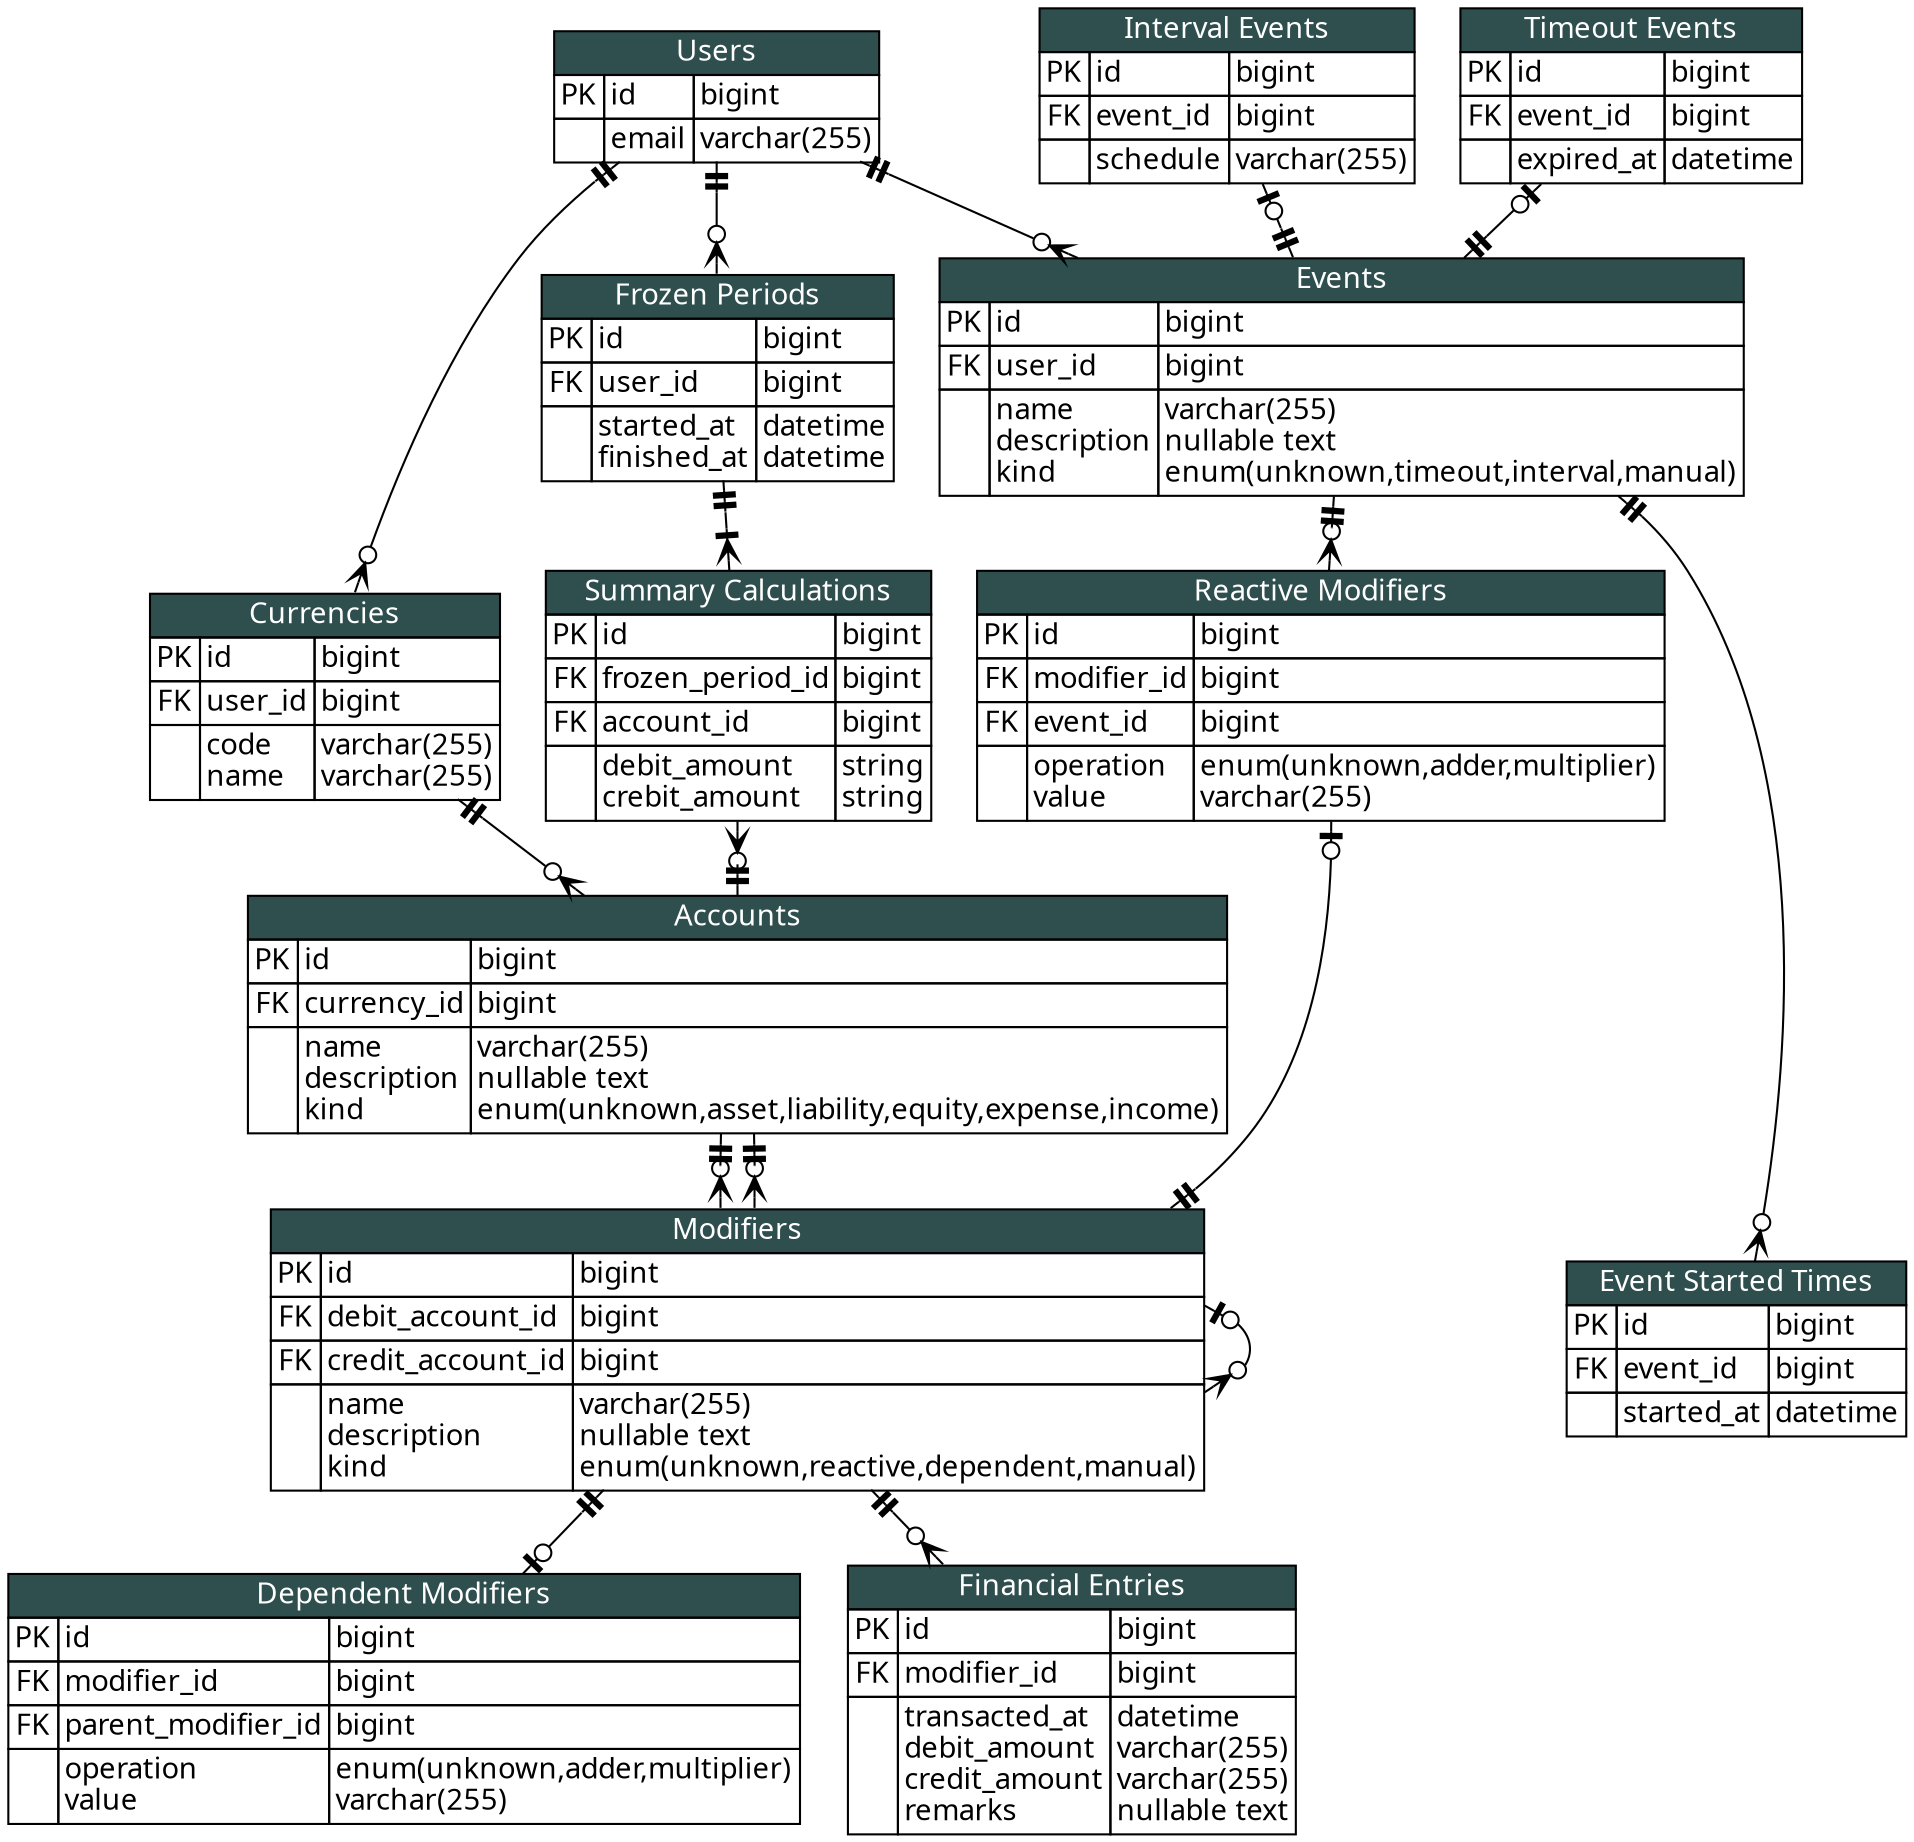digraph {
	graph [
		layout = dot
		splines = true
		nodesep = 0.3
	]
	{
		node [ shape = none margin = 0 fontname="Candara" ]
		users [
			label = <
			<table cellspacing="0" border="0" cellborder="1">
				<tr>
					<td colspan="3" bgcolor="darkslategray">
						<font color="white">
							Users
						</font>
					</td>
				</tr>
				<tr>
					<td>PK</td>
					<td align="left">id</td>
					<td align="left">bigint</td>
				</tr>
				<tr>
					<td></td>
					<td>
						email<br align="left"/>
					</td>
					<td>
						varchar(255)<br align="left"/>
					</td>
				</tr>
			</table>
			>
		]
		currencies [
			label = <
			<table cellspacing="0" border="0" cellborder="1">
				<tr>
					<td colspan="3" bgcolor="darkslategray">
						<font color="white">
							Currencies
						</font>
					</td>
				</tr>
				<tr>
					<td>PK</td>
					<td align="left">id</td>
					<td align="left">bigint</td>
				</tr>
				<tr>
					<td>FK</td>
					<td align="left">user_id</td>
					<td align="left">bigint</td>
				</tr>
				<tr>
					<td></td>
					<td align="left">
						code<br align="left"/>
						name<br align="left"/>
					</td>
					<td align="left">
						varchar(255)<br align="left"/>
						varchar(255)<br align="left"/>
					</td>
				</tr>
			</table>
			>
		]
		accounts [
			label = <
			<table cellspacing="0" border="0" cellborder="1">
				<tr>
					<td colspan="3" bgcolor="darkslategray">
						<font color="white">
							Accounts
						</font>
					</td>
				</tr>
				<tr>
					<td>PK</td>
					<td align="left">id</td>
					<td align="left">bigint</td>
				</tr>
				<tr>
					<td>FK</td>
					<td align="left">currency_id</td>
					<td align="left">bigint</td>
				</tr>
				<tr>
					<td></td>
					<td align="left">
						name<br align="left"/>
						description<br align="left"/>
						kind<br align="left"/>
					</td>
					<td align="left">
						varchar(255)<br align="left"/>
						nullable text<br align="left"/>
						enum(unknown,asset,liability,equity,expense,income)<br align="left"/>
					</td>
				</tr>
			</table>
			>
		]
		events [
			label = <
			<table cellspacing="0" border="0" cellborder="1">
				<tr>
					<td colspan="3" bgcolor="darkslategray">
						<font color="white">
							Events
						</font>
					</td>
				</tr>
				<tr>
					<td>PK</td>
					<td align="left">id</td>
					<td align="left">bigint</td>
				</tr>
				<tr>
					<td>FK</td>
					<td align="left">user_id</td>
					<td align="left">bigint</td>
				</tr>
				<tr>
					<td></td>
					<td align="left">
						name<br align="left"/>
						description<br align="left"/>
						kind<br align="left"/>
					</td>
					<td align="left">
						varchar(255)<br align="left"/>
						nullable text<br align="left"/>
						enum(unknown,timeout,interval,manual)<br align="left"/>
					</td>
				</tr>
			</table>
			>
		]
		timeout_events [
			label = <
			<table cellspacing="0" border="0" cellborder="1">
				<tr>
					<td colspan="3" bgcolor="darkslategray">
						<font color="white">
							Timeout Events
						</font>
					</td>
				</tr>
				<tr>
					<td>PK</td>
					<td align="left">id</td>
					<td align="left">bigint</td>
				</tr>
				<tr>
					<td>FK</td>
					<td align="left">event_id</td>
					<td align="left">bigint</td>
				</tr>
				<tr>
					<td></td>
					<td align="left">
						expired_at<br align="left"/>
					</td>
					<td align="left">
						datetime<br align="left"/>
					</td>
				</tr>
			</table>
			>
		]
		interval_events [
			label = <
			<table cellspacing="0" border="0" cellborder="1">
				<tr>
					<td colspan="3" bgcolor="darkslategray">
						<font color="white">
							Interval Events
						</font>
					</td>
				</tr>
				<tr>
					<td>PK</td>
					<td align="left">id</td>
					<td align="left">bigint</td>
				</tr>
				<tr>
					<td>FK</td>
					<td align="left">event_id</td>
					<td align="left">bigint</td>
				</tr>
				<tr>
					<td></td>
					<td align="left">
						schedule<br align="left"/>
					</td>
					<td align="left">
						varchar(255)<br align="left"/>
					</td>
				</tr>
			</table>
			>
		]
		event_started_times [
			label = <
			<table cellspacing="0" border="0" cellborder="1">
				<tr>
					<td colspan="3" bgcolor="darkslategray">
						<font color="white">
							Event Started Times
						</font>
					</td>
				</tr>
				<tr>
					<td>PK</td>
					<td align="left">id</td>
					<td align="left">bigint</td>
				</tr>
				<tr>
					<td>FK</td>
					<td align="left">event_id</td>
					<td align="left">bigint</td>
				</tr>
				<tr>
					<td></td>
					<td align="left">
						started_at<br align="left"/>
					</td>
					<td align="left">
						datetime<br align="left"/>
					</td>
				</tr>
			</table>
			>
		]
		modifiers [
			label = <
			<table cellspacing="0" border="0" cellborder="1">
				<tr>
					<td colspan="3" bgcolor="darkslategray">
						<font color="white">
							Modifiers
						</font>
					</td>
				</tr>
				<tr>
					<td>PK</td>
					<td align="left">id</td>
					<td align="left">bigint</td>
				</tr>
				<tr>
					<td>FK</td>
					<td align="left">debit_account_id</td>
					<td align="left">bigint</td>
				</tr>
				<tr>
					<td>FK</td>
					<td align="left">credit_account_id</td>
					<td align="left">bigint</td>
				</tr>
				<tr>
					<td></td>
					<td align="left">
						name<br align="left"/>
						description<br align="left"/>
						kind<br align="left"/>
					</td>
					<td align="left">
						varchar(255)<br align="left"/>
						nullable text<br align="left"/>
						enum(unknown,reactive,dependent,manual)<br align="left"/>
					</td>
				</tr>
			</table>
			>
		]
		reactive_modifiers [
			label = <
			<table cellspacing="0" border="0" cellborder="1">
				<tr>
					<td colspan="3" bgcolor="darkslategray">
						<font color="white">
							Reactive Modifiers
						</font>
					</td>
				</tr>
				<tr>
					<td>PK</td>
					<td align="left">id</td>
					<td align="left">bigint</td>
				</tr>
				<tr>
					<td>FK</td>
					<td align="left">modifier_id</td>
					<td align="left">bigint</td>
				</tr>
				<tr>
					<td>FK</td>
					<td align="left">event_id</td>
					<td align="left">bigint</td>
				</tr>
				<tr>
					<td></td>
					<td align="left">
						operation<br align="left"/>
						value<br align="left"/>
					</td>
					<td align="left">
						enum(unknown,adder,multiplier)<br align="left"/>
						varchar(255)<br align="left"/>
					</td>
				</tr>
			</table>
			>
		]
		dependent_modifiers [
			label = <
			<table cellspacing="0" border="0" cellborder="1">
				<tr>
					<td colspan="3" bgcolor="darkslategray">
						<font color="white">
							Dependent Modifiers
						</font>
					</td>
				</tr>
				<tr>
					<td>PK</td>
					<td align="left">id</td>
					<td align="left">bigint</td>
				</tr>
				<tr>
					<td>FK</td>
					<td align="left">modifier_id</td>
					<td align="left">bigint</td>
				</tr>
				<tr>
					<td>FK</td>
					<td align="left">parent_modifier_id</td>
					<td align="left">bigint</td>
				</tr>
				<tr>
					<td></td>
					<td align="left">
						operation<br align="left"/>
						value<br align="left"/>
					</td>
					<td align="left">
						enum(unknown,adder,multiplier)<br align="left"/>
						varchar(255)<br align="left"/>
					</td>
				</tr>
			</table>
			>
		]
		financial_entries [
			label = <
			<table cellspacing="0" border="0" cellborder="1">
				<tr>
					<td colspan="3" bgcolor="darkslategray">
						<font color="white">
							Financial Entries
						</font>
					</td>
				</tr>
				<tr>
					<td>PK</td>
					<td align="left">id</td>
					<td align="left">bigint</td>
				</tr>
				<tr>
					<td>FK</td>
					<td align="left">modifier_id</td>
					<td align="left">bigint</td>
				</tr>
				<tr>
					<td></td>
					<td align="left">
						transacted_at<br align="left"/>
						debit_amount<br align="left"/>
						credit_amount<br align="left"/>
						remarks<br align="left"/>
					</td>
					<td align="left">
						datetime<br align="left"/>
						varchar(255)<br align="left"/>
						varchar(255)<br align="left"/>
						nullable text<br align="left"/>
					</td>
				</tr>
			</table>
			>
		]
		frozen_periods [
			label = <
			<table cellspacing="0" border="0" cellborder="1">
				<tr>
					<td colspan="3" bgcolor="darkslategray">
						<font color="white">
							Frozen Periods
						</font>
					</td>
				</tr>
				<tr>
					<td>PK</td>
					<td align="left">id</td>
					<td align="left">bigint</td>
				</tr>
				<tr>
					<td>FK</td>
					<td align="left">user_id</td>
					<td align="left">bigint</td>
				</tr>
				<tr>
					<td></td>
					<td align="left">
						started_at<br align="left"/>
						finished_at<br align="left"/>
					</td>
					<td align="left">
						datetime<br align="left"/>
						datetime<br align="left"/>
					</td>
				</tr>
			</table>
			>
		]
		summary_calculations [
			label = <
			<table cellspacing="0" border="0" cellborder="1">
				<tr>
					<td colspan="3" bgcolor="darkslategray">
						<font color="white">
							Summary Calculations
						</font>
					</td>
				</tr>
				<tr>
					<td>PK</td>
					<td align="left">id</td>
					<td align="left">bigint</td>
				</tr>
				<tr>
					<td>FK</td>
					<td align="left">frozen_period_id</td>
					<td align="left">bigint</td>
				</tr>
				<tr>
					<td>FK</td>
					<td align="left">account_id</td>
					<td align="left">bigint</td>
				</tr>
				<tr>
					<td></td>
					<td align="left">
						debit_amount<br align="left"/>
						crebit_amount<br align="left"/>
					</td>
					<td align="left">
						string<br align="left"/>
						string<br align="left"/>
					</td>
				</tr>
			</table>
			>
		]
	}

	edge [ dir = "both" ]
	{
		// zero or one
		edge [
			arrowhead = noneteeodot
			arrowtail = noneteetee
		]

		events -> timeout_events
		events -> interval_events
		modifiers -> reactive_modifiers
		modifiers -> dependent_modifiers
	}

	{
		// zero to many
		edge [
			arrowhead = nonecrowodot
			arrowtail = noneteetee
		]

		users -> currencies
		currencies -> accounts
		users -> events
		accounts -> modifiers
		accounts -> modifiers
		events -> event_started_times
		events -> reactive_modifiers
		modifiers -> financial_entries
		users -> frozen_periods
		accounts -> summary_calculations
	}

	{
		// zero to many but optional in reverse too
		edge [
			arrowhead = nonecrowodot
			arrowtail = noneteeodot
		]

		modifiers -> modifiers
	}

	{
		// one to many
		edge [
			arrowhead = nonecrowtee
			arrowtail = noneteetee
		]

		frozen_periods -> summary_calculations
	}

	{
		rank = source;
		timeout_events
		interval_events
		users
	}

	{
		rank = same;
		events
		frozen_periods
	}

	{
		rank = same;
		currencies
		reactive_modifiers
		summary_calculations
	}

	{
		rank = same;
		accounts
	}

	{
		rank = same;
		modifiers
		event_started_times
	}

	{
		rank = sink;
		dependent_modifiers
		financial_entries
	}
}
